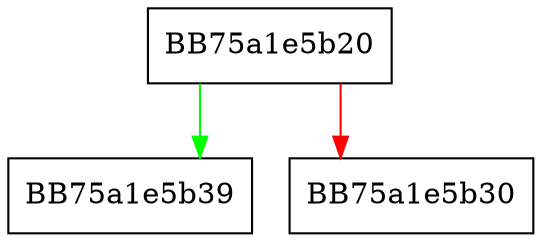 digraph SetStatus {
  node [shape="box"];
  graph [splines=ortho];
  BB75a1e5b20 -> BB75a1e5b39 [color="green"];
  BB75a1e5b20 -> BB75a1e5b30 [color="red"];
}